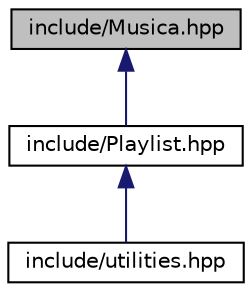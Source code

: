 digraph "include/Musica.hpp"
{
 // LATEX_PDF_SIZE
  edge [fontname="Helvetica",fontsize="10",labelfontname="Helvetica",labelfontsize="10"];
  node [fontname="Helvetica",fontsize="10",shape=record];
  Node1 [label="include/Musica.hpp",height=0.2,width=0.4,color="black", fillcolor="grey75", style="filled", fontcolor="black",tooltip="Definição da classe Musica."];
  Node1 -> Node2 [dir="back",color="midnightblue",fontsize="10",style="solid"];
  Node2 [label="include/Playlist.hpp",height=0.2,width=0.4,color="black", fillcolor="white", style="filled",URL="$a00011.html",tooltip="Definição da classe Playlist."];
  Node2 -> Node3 [dir="back",color="midnightblue",fontsize="10",style="solid"];
  Node3 [label="include/utilities.hpp",height=0.2,width=0.4,color="black", fillcolor="white", style="filled",URL="$a00014.html",tooltip="Definição de funções utilizadas no main e nos menus."];
}
